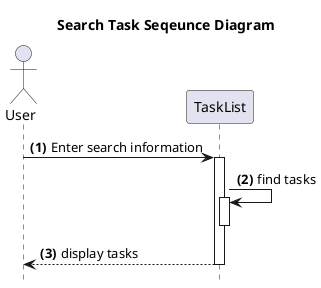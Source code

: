 @startuml
title **Search Task** Seqeunce Diagram
hide footbox
Actor User
autonumber "<b>(0)"
User -> TaskList : Enter search information
activate TaskList
TaskList -> TaskList: find tasks
activate TaskList
deactivate TaskList
TaskList --> User: display tasks
deactivate TaskList
@enduml
